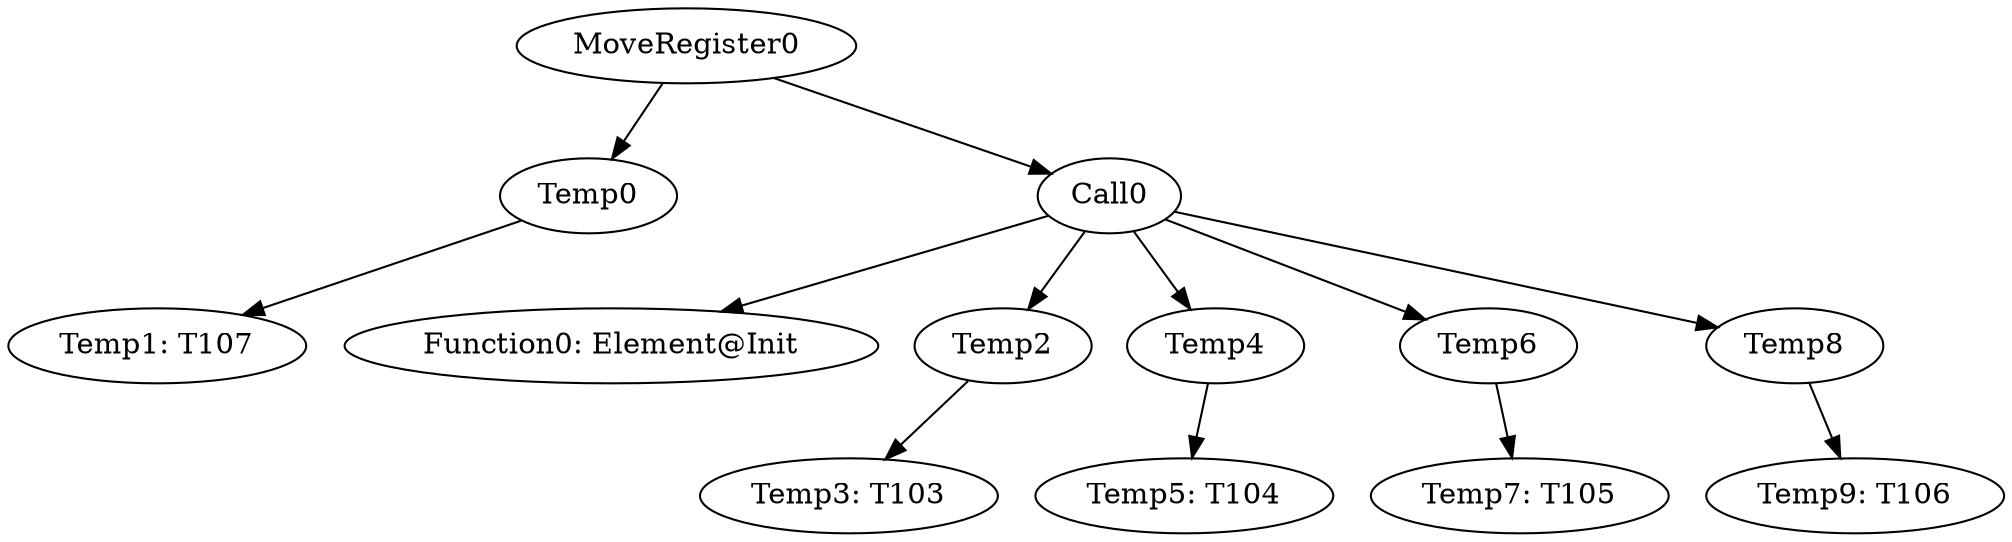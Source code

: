 digraph {
	ordering = out;
	Temp8 -> "Temp9: T106";
	Temp6 -> "Temp7: T105";
	Temp0 -> "Temp1: T107";
	Temp2 -> "Temp3: T103";
	MoveRegister0 -> Temp0;
	MoveRegister0 -> Call0;
	Temp4 -> "Temp5: T104";
	Call0 -> "Function0: Element@Init";
	Call0 -> Temp2;
	Call0 -> Temp4;
	Call0 -> Temp6;
	Call0 -> Temp8;
}


